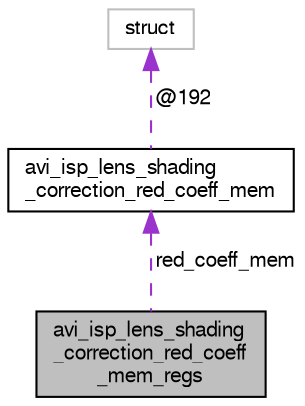 digraph "avi_isp_lens_shading_correction_red_coeff_mem_regs"
{
  edge [fontname="FreeSans",fontsize="10",labelfontname="FreeSans",labelfontsize="10"];
  node [fontname="FreeSans",fontsize="10",shape=record];
  Node1 [label="avi_isp_lens_shading\l_correction_red_coeff\l_mem_regs",height=0.2,width=0.4,color="black", fillcolor="grey75", style="filled", fontcolor="black"];
  Node2 -> Node1 [dir="back",color="darkorchid3",fontsize="10",style="dashed",label=" red_coeff_mem" ,fontname="FreeSans"];
  Node2 [label="avi_isp_lens_shading\l_correction_red_coeff_mem",height=0.2,width=0.4,color="black", fillcolor="white", style="filled",URL="$avi__isp__lens__shading__correction_8h.html#unionavi__isp__lens__shading__correction__red__coeff__mem"];
  Node3 -> Node2 [dir="back",color="darkorchid3",fontsize="10",style="dashed",label=" @192" ,fontname="FreeSans"];
  Node3 [label="struct",height=0.2,width=0.4,color="grey75", fillcolor="white", style="filled"];
}
